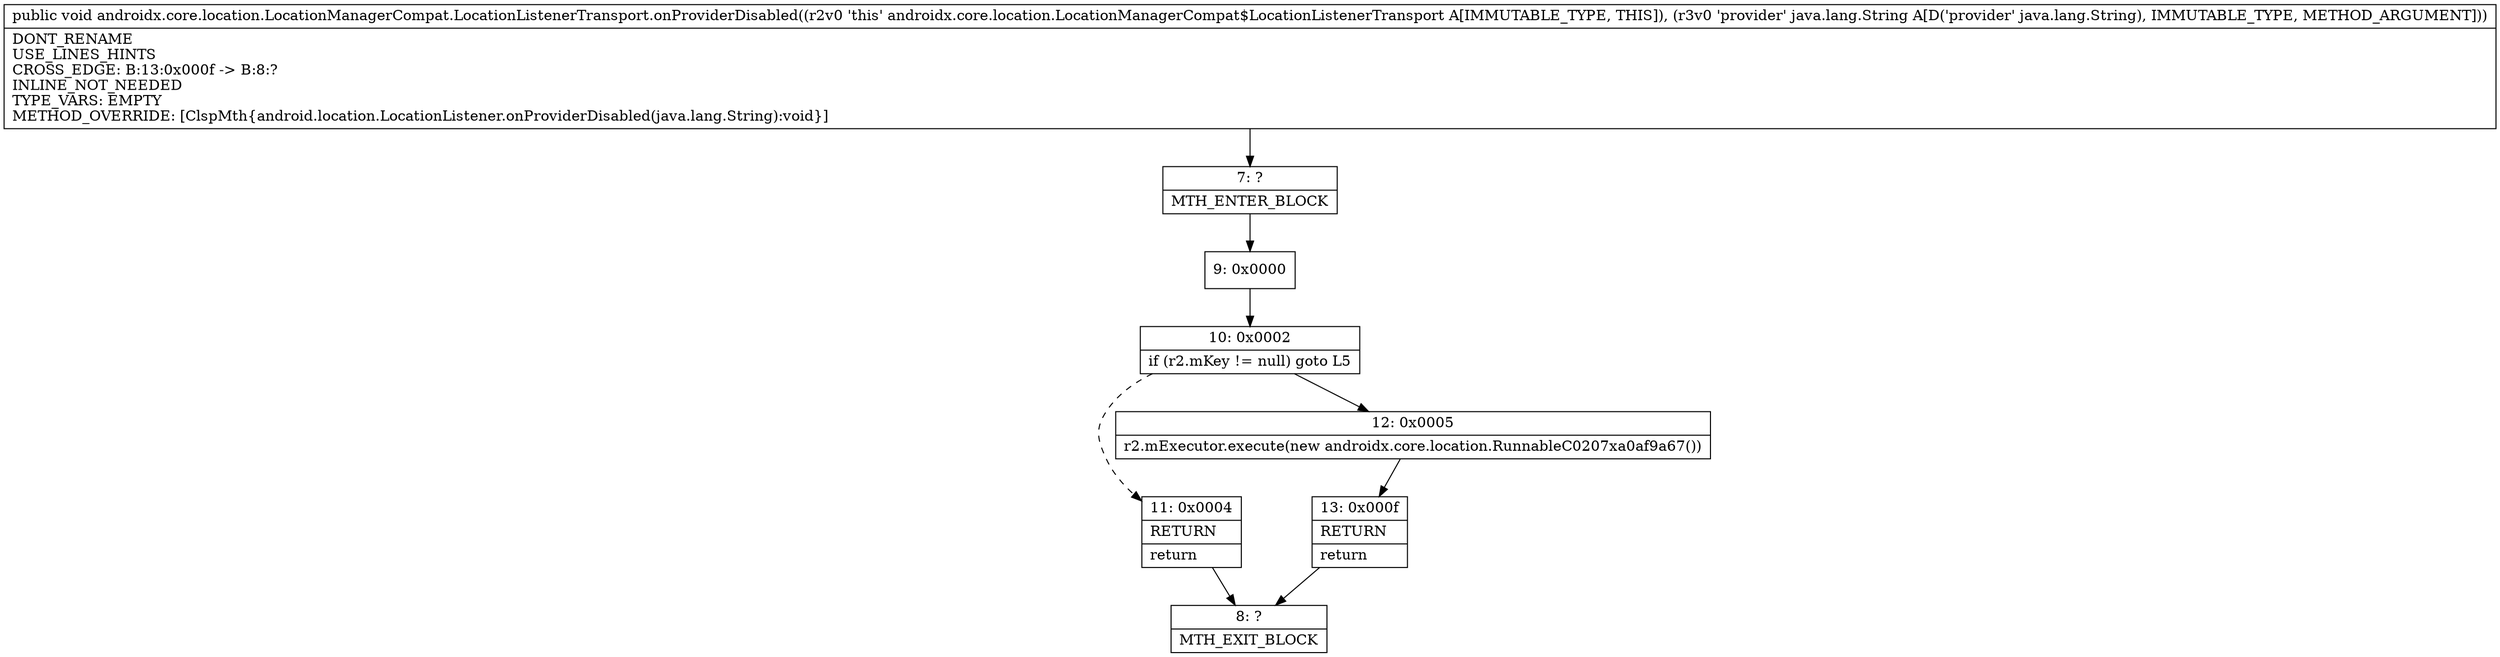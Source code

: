 digraph "CFG forandroidx.core.location.LocationManagerCompat.LocationListenerTransport.onProviderDisabled(Ljava\/lang\/String;)V" {
Node_7 [shape=record,label="{7\:\ ?|MTH_ENTER_BLOCK\l}"];
Node_9 [shape=record,label="{9\:\ 0x0000}"];
Node_10 [shape=record,label="{10\:\ 0x0002|if (r2.mKey != null) goto L5\l}"];
Node_11 [shape=record,label="{11\:\ 0x0004|RETURN\l|return\l}"];
Node_8 [shape=record,label="{8\:\ ?|MTH_EXIT_BLOCK\l}"];
Node_12 [shape=record,label="{12\:\ 0x0005|r2.mExecutor.execute(new androidx.core.location.RunnableC0207xa0af9a67())\l}"];
Node_13 [shape=record,label="{13\:\ 0x000f|RETURN\l|return\l}"];
MethodNode[shape=record,label="{public void androidx.core.location.LocationManagerCompat.LocationListenerTransport.onProviderDisabled((r2v0 'this' androidx.core.location.LocationManagerCompat$LocationListenerTransport A[IMMUTABLE_TYPE, THIS]), (r3v0 'provider' java.lang.String A[D('provider' java.lang.String), IMMUTABLE_TYPE, METHOD_ARGUMENT]))  | DONT_RENAME\lUSE_LINES_HINTS\lCROSS_EDGE: B:13:0x000f \-\> B:8:?\lINLINE_NOT_NEEDED\lTYPE_VARS: EMPTY\lMETHOD_OVERRIDE: [ClspMth\{android.location.LocationListener.onProviderDisabled(java.lang.String):void\}]\l}"];
MethodNode -> Node_7;Node_7 -> Node_9;
Node_9 -> Node_10;
Node_10 -> Node_11[style=dashed];
Node_10 -> Node_12;
Node_11 -> Node_8;
Node_12 -> Node_13;
Node_13 -> Node_8;
}

